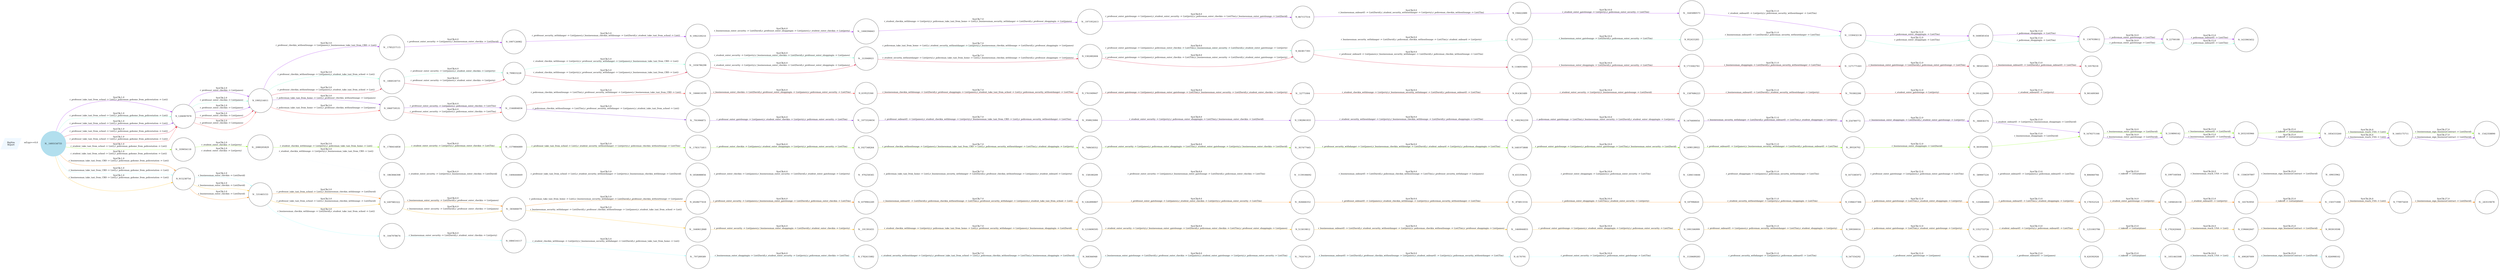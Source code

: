 digraph reaction_graph {
   rankdir=LR;
   Node [shape = circle];
   BigSim_Report [shape = parallelogram color = aliceblue style=filled label="BigSim
Report"];
BigSim_Report -> N__1493154733[color = aliceblue label = "wExpr==0.0
"];
 N__1493154733
 [shape=circle, color=lightblue2, style=filled];
N_1206907878[ label="N_1206907878"];
 N__1493154733 -> N_1206907878[ color = purple label = "SysClk:1.0
r_professor_take_taxi_from_school -> List(),r_policeman_gohome_from_policestation -> List()"];
N_1995214011[ label="N_1995214011"];
 N_1206907878 -> N_1995214011[ color = purple label = "SysClk:2.0
r_professor_enter_checkin -> List(james)"];
N__1785257115[ label="N__1785257115"];
 N_1995214011 -> N__1785257115[ color = purple label = "SysClk:3.0
r_professor_checkin_withoutlounge -> List(james),r_businessman_take_taxi_from_CBD -> List()"];
N_1997126982[ label="N_1997126982"];
 N__1785257115 -> N_1997126982[ color = purple label = "SysClk:4.0
r_professor_enter_security -> List(james),r_businessman_enter_checkin -> List(David)"];
N_1992339210[ label="N_1992339210"];
 N_1997126982 -> N_1992339210[ color = purple label = "SysClk:5.0
r_professor_security_withdanger -> List(james),r_businessman_checkin_withlounge -> List(David),r_student_take_taxi_from_school -> List()"];
N__1000394663[ label="N__1000394663"];
 N_1992339210 -> N__1000394663[ color = purple label = "SysClk:6.0
r_businessman_enter_security -> List(David),r_professor_enter_shoppingin -> List(james),r_student_enter_checkin -> List(jerry)"];
N__1971952413[ label="N__1971952413"];
 N__1000394663 -> N__1971952413[ color = purple label = "SysClk:7.0
r_student_checkin_withlounge -> List(jerry),r_policeman_take_taxi_from_home -> List(),r_businessman_security_withdanger -> List(David),r_professor_shoppingin -> List(james)"];
N_867157514[ label="N_867157514"];
 N__1971952413 -> N_867157514[ color = purple label = "SysClk:8.0
r_professor_enter_gatelounge -> List(james),r_student_enter_security -> List(jerry),r_policeman_enter_checkin -> List(Tim),r_businessman_enter_gatelounge -> List(David)"];
N_194422089[ label="N_194422089"];
 N_867157514 -> N_194422089[ color = purple label = "SysClk:9.0
r_businessman_onboard1 -> List(David),r_student_security_withoutdanger -> List(jerry),r_policeman_checkin_withoutlounge -> List(Tim)"];
N__1645080573[ label="N__1645080573"];
 N_194422089 -> N__1645080573[ color = purple label = "SysClk:10.0
r_student_enter_gatelounge -> List(jerry),r_policeman_enter_security -> List(Tim)"];
N__1330432136[ label="N__1330432136"];
 N__1645080573 -> N__1330432136[ color = purple label = "SysClk:11.0
r_student_onboard1 -> List(jerry),r_policeman_security_withoutdanger -> List(Tim)"];
N_1608581454[ label="N_1608581454"];
 N__1330432136 -> N_1608581454[ color = purple label = "SysClk:12.0
r_policeman_enter_shoppingin -> List(Tim)"];
N__1347038612[ label="N__1347038612"];
 N_1608581454 -> N__1347038612[ color = purple label = "SysClk:13.0
r_policeman_shoppingin -> List(Tim)"];
N_22700180[ label="N_22700180"];
 N__1347038612 -> N_22700180[ color = purple label = "SysClk:14.0
r_policeman_enter_gatelounge -> List(Tim)"];
N_1433903452[ label="N_1433903452"];
 N_22700180 -> N_1433903452[ color = purple label = "SysClk:15.0
r_policeman_onboard1 -> List(Tim)"];
N_915238754[ label="N_915238754"];
 N__1493154733 -> N_915238754[ color = darkgoldenrod1 label = "SysClk:1.0
r_businessman_take_taxi_from_CBD -> List(),r_policeman_gohome_from_policestation -> List()"];
N__531465153[ label="N__531465153"];
 N_915238754 -> N__531465153[ color = darkgoldenrod1 label = "SysClk:2.0
r_businessman_enter_checkin -> List(David)"];
N_1097985322[ label="N_1097985322"];
 N__531465153 -> N_1097985322[ color = darkgoldenrod1 label = "SysClk:3.0
r_professor_take_taxi_from_school -> List(),r_businessman_checkin_withlounge -> List(David)"];
N__583684079[ label="N__583684079"];
 N_1097985322 -> N__583684079[ color = darkgoldenrod1 label = "SysClk:4.0
r_businessman_enter_security -> List(David),r_professor_enter_checkin -> List(james)"];
N__1640612848[ label="N__1640612848"];
 N__583684079 -> N__1640612848[ color = darkgoldenrod1 label = "SysClk:5.0
r_businessman_security_withdanger -> List(David),r_professor_checkin_withoutlounge -> List(james),r_student_take_taxi_from_school -> List()"];
N__191391655[ label="N__191391655"];
 N__1640612848 -> N__191391655[ color = darkgoldenrod1 label = "SysClk:6.0
r_professor_enter_security -> List(james),r_businessman_enter_shoppingin -> List(David),r_student_enter_checkin -> List(jerry)"];
N_1210690595[ label="N_1210690595"];
 N__191391655 -> N_1210690595[ color = darkgoldenrod1 label = "SysClk:7.0
r_student_checkin_withlounge -> List(jerry),r_policeman_take_taxi_from_home -> List(),r_professor_security_withdanger -> List(james),r_businessman_shoppingin -> List(David)"];
N_513019812[ label="N_513019812"];
 N_1210690595 -> N_513019812[ color = darkgoldenrod1 label = "SysClk:8.0
r_student_enter_security -> List(jerry),r_businessman_enter_gatelounge -> List(David),r_policeman_enter_checkin -> List(Tim),r_professor_enter_shoppingin -> List(james)"];
N__1460044831[ label="N__1460044831"];
 N_513019812 -> N__1460044831[ color = darkgoldenrod1 label = "SysClk:9.0
r_businessman_onboard1 -> List(David),r_student_security_withoutdanger -> List(jerry),r_policeman_checkin_withoutlounge -> List(Tim),r_professor_shoppingin -> List(james)"];
N_1991506999[ label="N_1991506999"];
 N__1460044831 -> N_1991506999[ color = darkgoldenrod1 label = "SysClk:10.0
r_professor_enter_gatelounge -> List(james),r_student_enter_shoppingin -> List(jerry),r_policeman_enter_security -> List(Tim)"];
N_599300016[ label="N_599300016"];
 N_1991506999 -> N_599300016[ color = darkgoldenrod1 label = "SysClk:11.0
r_professor_onboard1 -> List(james),r_policeman_security_withoutdanger -> List(Tim),r_student_shoppingin -> List(jerry)"];
N_1352733726[ label="N_1352733726"];
 N_599300016 -> N_1352733726[ color = darkgoldenrod1 label = "SysClk:12.0
r_policeman_enter_gatelounge -> List(Tim),r_student_enter_gatelounge -> List(jerry)"];
N__1251003786[ label="N__1251003786"];
 N_1352733726 -> N__1251003786[ color = darkgoldenrod1 label = "SysClk:13.0
r_student_onboard1 -> List(jerry),r_policeman_onboard1 -> List(Tim)"];
N_1702420444[ label="N_1702420444"];
 N__1251003786 -> N_1702420444[ color = darkgoldenrod1 label = "SysClk:23.0
r_takeoff -> List(airplane)"];
N_1596662647[ label="N_1596662647"];
 N_1702420444 -> N_1596662647[ color = darkgoldenrod1 label = "SysClk:24.0
r_businessman_reach_USA -> List()"];
N_993919598[ label="N_993919598"];
 N_1596662647 -> N_993919598[ color = darkgoldenrod1 label = "SysClk:25.0
r_businessman_sign_businessContract -> List(David)"];
N__939056118[ label="N__939056118"];
 N__1493154733 -> N__939056118[ color = chartreuse1 label = "SysClk:1.0
r_student_take_taxi_from_school -> List(),r_policeman_gohome_from_policestation -> List()"];
N__2080205829[ label="N__2080205829"];
 N__939056118 -> N__2080205829[ color = chartreuse1 label = "SysClk:2.0
r_student_enter_checkin -> List(jerry)"];
N__1780416858[ label="N__1780416858"];
 N__2080205829 -> N__1780416858[ color = chartreuse1 label = "SysClk:3.0
r_student_checkin_withlounge -> List(jerry),r_policeman_take_taxi_from_home -> List()"];
N__1579806889[ label="N__1579806889"];
 N__1780416858 -> N__1579806889[ color = chartreuse1 label = "SysClk:4.0
r_student_enter_security -> List(jerry),r_policeman_enter_checkin -> List(Tim)"];
N__1783171811[ label="N__1783171811"];
 N__1579806889 -> N__1783171811[ color = chartreuse1 label = "SysClk:5.0
r_professor_take_taxi_from_school -> List(),r_student_security_withoutdanger -> List(jerry),r_policeman_checkin_withoutlounge -> List(Tim)"];
N_1927348264[ label="N_1927348264"];
 N__1783171811 -> N_1927348264[ color = chartreuse1 label = "SysClk:6.0
r_professor_enter_checkin -> List(james),r_student_enter_shoppingin -> List(jerry),r_policeman_enter_security -> List(Tim)"];
N__748658352[ label="N__748658352"];
 N_1927348264 -> N__748658352[ color = chartreuse1 label = "SysClk:7.0
r_professor_checkin_withoutlounge -> List(james),r_businessman_take_taxi_from_CBD -> List(),r_policeman_security_withoutdanger -> List(Tim),r_student_shoppingin -> List(jerry)"];
N__957477445[ label="N__957477445"];
 N__748658352 -> N__957477445[ color = chartreuse1 label = "SysClk:8.0
r_professor_enter_security -> List(james),r_policeman_enter_shoppingin -> List(Tim),r_student_enter_gatelounge -> List(jerry),r_businessman_enter_checkin -> List(David)"];
N_1681973808[ label="N_1681973808"];
 N__957477445 -> N_1681973808[ color = chartreuse1 label = "SysClk:9.0
r_professor_security_withdanger -> List(james),r_businessman_checkin_withlounge -> List(David),r_student_onboard -> List(jerry),r_policeman_shoppingin -> List(Tim)"];
N_1498128022[ label="N_1498128022"];
 N_1681973808 -> N_1498128022[ color = chartreuse1 label = "SysClk:10.0
r_professor_enter_gatelounge -> List(james),r_policeman_enter_gatelounge -> List(Tim),r_businessman_enter_security -> List(David)"];
N__89326702[ label="N__89326702"];
 N_1498128022 -> N__89326702[ color = chartreuse1 label = "SysClk:11.0
r_professor_onboard1 -> List(james),r_businessman_security_withdanger -> List(David),r_policeman_onboard1 -> List(Tim)"];
N_383956906[ label="N_383956906"];
 N__89326702 -> N_383956906[ color = chartreuse1 label = "SysClk:12.0
r_businessman_enter_shoppingin -> List(David)"];
N_1676571166[ label="N_1676571166"];
 N_383956906 -> N_1676571166[ color = chartreuse1 label = "SysClk:13.0
r_businessman_shoppingin -> List(David)"];
N_519890142[ label="N_519890142"];
 N_1676571166 -> N_519890142[ color = chartreuse1 label = "SysClk:14.0
r_businessman_enter_gatelounge -> List(David)"];
N_2032183966[ label="N_2032183966"];
 N_519890142 -> N_2032183966[ color = chartreuse1 label = "SysClk:15.0
r_businessman_onboard1 -> List(David)"];
N__1854333260[ label="N__1854333260"];
 N_2032183966 -> N__1854333260[ color = chartreuse1 label = "SysClk:25.0
r_takeoff -> List(airplane)"];
N_1605175711[ label="N_1605175711"];
 N__1854333260 -> N_1605175711[ color = chartreuse1 label = "SysClk:26.0
r_businessman_reach_USA -> List()"];
N__1542358890[ label="N__1542358890"];
 N_1605175711 -> N__1542358890[ color = chartreuse1 label = "SysClk:27.0
r_businessman_sign_businessContract -> List(David)"];
N_915238754[ label="N_915238754"];
 N__1493154733 -> N_915238754[ color = darkorange1 label = "SysClk:1.0
r_businessman_take_taxi_from_CBD -> List(),r_policeman_gohome_from_policestation -> List()"];
N__531465153[ label="N__531465153"];
 N_915238754 -> N__531465153[ color = darkorange1 label = "SysClk:2.0
r_businessman_enter_checkin -> List(David)"];
N_1097985322[ label="N_1097985322"];
 N__531465153 -> N_1097985322[ color = darkorange1 label = "SysClk:3.0
r_professor_take_taxi_from_school -> List(),r_businessman_checkin_withlounge -> List(David)"];
N__583684079[ label="N__583684079"];
 N_1097985322 -> N__583684079[ color = darkorange1 label = "SysClk:4.0
r_businessman_enter_security -> List(David),r_professor_enter_checkin -> List(james)"];
N_2028677418[ label="N_2028677418"];
 N__583684079 -> N_2028677418[ color = darkorange1 label = "SysClk:5.0
r_policeman_take_taxi_from_home -> List(),r_businessman_security_withdanger -> List(David),r_professor_checkin_withoutlounge -> List(james)"];
N_1079902249[ label="N_1079902249"];
 N_2028677418 -> N_1079902249[ color = darkorange1 label = "SysClk:6.0
r_professor_enter_security -> List(james),r_businessman_enter_gatelounge -> List(David),r_policeman_enter_checkin -> List(Tim)"];
N_1262890807[ label="N_1262890807"];
 N_1079902249 -> N_1262890807[ color = darkorange1 label = "SysClk:7.0
r_businessman_onboard1 -> List(David),r_policeman_checkin_withoutlounge -> List(Tim),r_professor_security_withdanger -> List(james),r_student_take_taxi_from_school -> List()"];
N__826666352[ label="N__826666352"];
 N_1262890807 -> N__826666352[ color = darkorange1 label = "SysClk:8.0
r_professor_enter_gatelounge -> List(james),r_student_enter_checkin -> List(jerry),r_policeman_enter_security -> List(Tim)"];
N__874813316[ label="N__874813316"];
 N__826666352 -> N__874813316[ color = darkorange1 label = "SysClk:9.0
r_professor_onboard1 -> List(james),r_student_checkin_withlounge -> List(jerry),r_policeman_security_withoutdanger -> List(Tim)"];
N_187996820[ label="N_187996820"];
 N__874813316 -> N_187996820[ color = darkorange1 label = "SysClk:10.0
r_policeman_enter_shoppingin -> List(Tim),r_student_enter_security -> List(jerry)"];
N_1596637384[ label="N_1596637384"];
 N_187996820 -> N_1596637384[ color = darkorange1 label = "SysClk:11.0
r_student_security_withoutdanger -> List(jerry),r_policeman_shoppingin -> List(Tim)"];
N__1256864860[ label="N__1256864860"];
 N_1596637384 -> N__1256864860[ color = darkorange1 label = "SysClk:12.0
r_policeman_enter_gatelounge -> List(Tim),r_student_enter_shoppingin -> List(jerry)"];
N_178352524[ label="N_178352524"];
 N__1256864860 -> N_178352524[ color = darkorange1 label = "SysClk:13.0
r_policeman_onboard1 -> List(Tim),r_student_shoppingin -> List(jerry)"];
N__1494026158[ label="N__1494026158"];
 N_178352524 -> N__1494026158[ color = darkorange1 label = "SysClk:14.0
r_student_enter_gatelounge -> List(jerry)"];
N__165763950[ label="N__165763950"];
 N__1494026158 -> N__165763950[ color = darkorange1 label = "SysClk:15.0
r_student_onboard1 -> List(jerry)"];
N__150371008[ label="N__150371008"];
 N__165763950 -> N__150371008[ color = darkorange1 label = "SysClk:25.0
r_takeoff -> List(airplane)"];
N_779975659[ label="N_779975659"];
 N__150371008 -> N_779975659[ color = darkorange1 label = "SysClk:26.0
r_businessman_reach_USA -> List()"];
N__243519478[ label="N__243519478"];
 N_779975659 -> N__243519478[ color = darkorange1 label = "SysClk:27.0
r_businessman_sign_businessContract -> List(David)"];
N_1206907878[ label="N_1206907878"];
 N__1493154733 -> N_1206907878[ color = aquamarine1 label = "SysClk:1.0
r_professor_take_taxi_from_school -> List(),r_policeman_gohome_from_policestation -> List()"];
N_1995214011[ label="N_1995214011"];
 N_1206907878 -> N_1995214011[ color = aquamarine1 label = "SysClk:2.0
r_professor_enter_checkin -> List(james)"];
N__1800530731[ label="N__1800530731"];
 N_1995214011 -> N__1800530731[ color = aquamarine1 label = "SysClk:3.0
r_professor_checkin_withoutlounge -> List(james),r_student_take_taxi_from_school -> List()"];
N_799833228[ label="N_799833228"];
 N__1800530731 -> N_799833228[ color = aquamarine1 label = "SysClk:4.0
r_professor_enter_security -> List(james),r_student_enter_checkin -> List(jerry)"];
N__1036786298[ label="N__1036786298"];
 N_799833228 -> N__1036786298[ color = aquamarine1 label = "SysClk:5.0
r_student_checkin_withlounge -> List(jerry),r_professor_security_withdanger -> List(james),r_businessman_take_taxi_from_CBD -> List()"];
N__553048021[ label="N__553048021"];
 N__1036786298 -> N__553048021[ color = aquamarine1 label = "SysClk:6.0
r_student_enter_security -> List(jerry),r_businessman_enter_checkin -> List(David),r_professor_enter_shoppingin -> List(james)"];
N_1302482604[ label="N_1302482604"];
 N__553048021 -> N_1302482604[ color = aquamarine1 label = "SysClk:7.0
r_policeman_take_taxi_from_home -> List(),r_student_security_withoutdanger -> List(jerry),r_businessman_checkin_withlounge -> List(David),r_professor_shoppingin -> List(james)"];
N_843817393[ label="N_843817393"];
 N_1302482604 -> N_843817393[ color = aquamarine1 label = "SysClk:8.0
r_professor_enter_gatelounge -> List(james),r_policeman_enter_checkin -> List(Tim),r_businessman_enter_security -> List(David),r_student_enter_gatelounge -> List(jerry)"];
N__1277519567[ label="N__1277519567"];
 N_843817393 -> N__1277519567[ color = aquamarine1 label = "SysClk:9.0
r_businessman_security_withdanger -> List(David),r_policeman_checkin_withoutlounge -> List(Tim),r_student_onboard -> List(jerry)"];
N_952433283[ label="N_952433283"];
 N__1277519567 -> N_952433283[ color = aquamarine1 label = "SysClk:10.0
r_businessman_enter_gatelounge -> List(David),r_policeman_enter_security -> List(Tim)"];
N__1330432136[ label="N__1330432136"];
 N_952433283 -> N__1330432136[ color = aquamarine1 label = "SysClk:11.0
r_businessman_onboard1 -> List(David),r_policeman_security_withoutdanger -> List(Tim)"];
N_1608581454[ label="N_1608581454"];
 N__1330432136 -> N_1608581454[ color = aquamarine1 label = "SysClk:12.0
r_policeman_enter_shoppingin -> List(Tim)"];
N__1347038612[ label="N__1347038612"];
 N_1608581454 -> N__1347038612[ color = aquamarine1 label = "SysClk:13.0
r_policeman_shoppingin -> List(Tim)"];
N_22700180[ label="N_22700180"];
 N__1347038612 -> N_22700180[ color = aquamarine1 label = "SysClk:14.0
r_policeman_enter_gatelounge -> List(Tim)"];
N_1433903452[ label="N_1433903452"];
 N_22700180 -> N_1433903452[ color = aquamarine1 label = "SysClk:15.0
r_policeman_onboard1 -> List(Tim)"];
N__939056118[ label="N__939056118"];
 N__1493154733 -> N__939056118[ color = aliceblue label = "SysClk:1.0
r_student_take_taxi_from_school -> List(),r_policeman_gohome_from_policestation -> List()"];
N__2080205829[ label="N__2080205829"];
 N__939056118 -> N__2080205829[ color = aliceblue label = "SysClk:2.0
r_student_enter_checkin -> List(jerry)"];
N__1863846308[ label="N__1863846308"];
 N__2080205829 -> N__1863846308[ color = aliceblue label = "SysClk:3.0
r_student_checkin_withlounge -> List(jerry),r_businessman_take_taxi_from_CBD -> List()"];
N__1406444669[ label="N__1406444669"];
 N__1863846308 -> N__1406444669[ color = aliceblue label = "SysClk:4.0
r_student_enter_security -> List(jerry),r_businessman_enter_checkin -> List(David)"];
N_1858088856[ label="N_1858088856"];
 N__1406444669 -> N_1858088856[ color = aliceblue label = "SysClk:5.0
r_professor_take_taxi_from_school -> List(),r_student_security_withoutdanger -> List(jerry),r_businessman_checkin_withlounge -> List(David)"];
N__976258345[ label="N__976258345"];
 N_1858088856 -> N__976258345[ color = aliceblue label = "SysClk:6.0
r_professor_enter_checkin -> List(james),r_businessman_enter_security -> List(David),r_student_enter_gatelounge -> List(jerry)"];
N__158180209[ label="N__158180209"];
 N__976258345 -> N__158180209[ color = aliceblue label = "SysClk:7.0
r_policeman_take_taxi_from_home -> List(),r_businessman_security_withdanger -> List(David),r_professor_checkin_withoutlounge -> List(james),r_student_onboard -> List(jerry)"];
N__1139106692[ label="N__1139106692"];
 N__158180209 -> N__1139106692[ color = aliceblue label = "SysClk:8.0
r_professor_enter_security -> List(james),r_businessman_enter_gatelounge -> List(David),r_policeman_enter_checkin -> List(Tim)"];
N_655359616[ label="N_655359616"];
 N__1139106692 -> N_655359616[ color = aliceblue label = "SysClk:9.0
r_businessman_onboard1 -> List(David),r_policeman_checkin_withoutlounge -> List(Tim),r_professor_security_withdanger -> List(james)"];
N__1284116644[ label="N__1284116644"];
 N_655359616 -> N__1284116644[ color = aliceblue label = "SysClk:10.0
r_professor_enter_shoppingin -> List(james),r_policeman_enter_security -> List(Tim)"];
N_1673385972[ label="N_1673385972"];
 N__1284116644 -> N_1673385972[ color = aliceblue label = "SysClk:11.0
r_professor_shoppingin -> List(james),r_policeman_security_withoutdanger -> List(Tim)"];
N__589007224[ label="N__589007224"];
 N_1673385972 -> N__589007224[ color = aliceblue label = "SysClk:12.0
r_professor_enter_gatelounge -> List(james),r_policeman_enter_gatelounge -> List(Tim)"];
N_806060766[ label="N_806060766"];
 N__589007224 -> N_806060766[ color = aliceblue label = "SysClk:13.0
r_professor_onboard1 -> List(james),r_policeman_onboard1 -> List(Tim)"];
N_1997160564[ label="N_1997160564"];
 N_806060766 -> N_1997160564[ color = aliceblue label = "SysClk:23.0
r_takeoff -> List(airplane)"];
N__1506597897[ label="N__1506597897"];
 N_1997160564 -> N__1506597897[ color = aliceblue label = "SysClk:24.0
r_businessman_reach_USA -> List()"];
N__69033962[ label="N__69033962"];
 N__1506597897 -> N__69033962[ color = aliceblue label = "SysClk:25.0
r_businessman_sign_businessContract -> List(David)"];
N_1206907878[ label="N_1206907878"];
 N__1493154733 -> N_1206907878[ color = blueviolet label = "SysClk:1.0
r_professor_take_taxi_from_school -> List(),r_policeman_gohome_from_policestation -> List()"];
N_1995214011[ label="N_1995214011"];
 N_1206907878 -> N_1995214011[ color = blueviolet label = "SysClk:2.0
r_professor_enter_checkin -> List(james)"];
N_1868759535[ label="N_1868759535"];
 N_1995214011 -> N_1868759535[ color = blueviolet label = "SysClk:3.0
r_policeman_take_taxi_from_home -> List(),r_professor_checkin_withoutlounge -> List(james)"];
N__1546804836[ label="N__1546804836"];
 N_1868759535 -> N__1546804836[ color = blueviolet label = "SysClk:4.0
r_professor_enter_security -> List(james),r_policeman_enter_checkin -> List(Tim)"];
N__791990873[ label="N__791990873"];
 N__1546804836 -> N__791990873[ color = blueviolet label = "SysClk:5.0
r_policeman_checkin_withoutlounge -> List(Tim),r_professor_security_withdanger -> List(james),r_student_take_taxi_from_school -> List()"];
N__1073324654[ label="N__1073324654"];
 N__791990873 -> N__1073324654[ color = blueviolet label = "SysClk:6.0
r_professor_enter_gatelounge -> List(james),r_student_enter_checkin -> List(jerry),r_policeman_enter_security -> List(Tim)"];
N__958823084[ label="N__958823084"];
 N__1073324654 -> N__958823084[ color = blueviolet label = "SysClk:7.0
r_professor_onboard1 -> List(james),r_student_checkin_withlounge -> List(jerry),r_businessman_take_taxi_from_CBD -> List(),r_policeman_security_withoutdanger -> List(Tim)"];
N_1382861833[ label="N_1382861833"];
 N__958823084 -> N_1382861833[ color = blueviolet label = "SysClk:8.0
r_student_enter_security -> List(jerry),r_policeman_enter_shoppingin -> List(Tim),r_businessman_enter_checkin -> List(David)"];
N__1002362250[ label="N__1002362250"];
 N_1382861833 -> N__1002362250[ color = blueviolet label = "SysClk:9.0
r_student_security_withoutdanger -> List(jerry),r_businessman_checkin_withlounge -> List(David),r_policeman_shoppingin -> List(Tim)"];
N_1474400054[ label="N_1474400054"];
 N__1002362250 -> N_1474400054[ color = blueviolet label = "SysClk:10.0
r_policeman_enter_gatelounge -> List(Tim),r_businessman_enter_security -> List(David),r_student_enter_shoppingin -> List(jerry)"];
N_254789772[ label="N_254789772"];
 N_1474400054 -> N_254789772[ color = blueviolet label = "SysClk:11.0
r_businessman_security_withdanger -> List(David),r_policeman_onboard1 -> List(Tim),r_student_shoppingin -> List(jerry)"];
N__366836374[ label="N__366836374"];
 N_254789772 -> N__366836374[ color = blueviolet label = "SysClk:12.0
r_businessman_enter_shoppingin -> List(David),r_student_enter_gatelounge -> List(jerry)"];
N_1676571166[ label="N_1676571166"];
 N__366836374 -> N_1676571166[ color = blueviolet label = "SysClk:13.0
r_student_onboard1 -> List(jerry),r_businessman_shoppingin -> List(David)"];
N_519890142[ label="N_519890142"];
 N_1676571166 -> N_519890142[ color = blueviolet label = "SysClk:14.0
r_businessman_enter_gatelounge -> List(David)"];
N_2032183966[ label="N_2032183966"];
 N_519890142 -> N_2032183966[ color = blueviolet label = "SysClk:15.0
r_businessman_onboard1 -> List(David)"];
N__1854333260[ label="N__1854333260"];
 N_2032183966 -> N__1854333260[ color = blueviolet label = "SysClk:25.0
r_takeoff -> List(airplane)"];
N_1605175711[ label="N_1605175711"];
 N__1854333260 -> N_1605175711[ color = blueviolet label = "SysClk:26.0
r_businessman_reach_USA -> List()"];
N__1542358890[ label="N__1542358890"];
 N_1605175711 -> N__1542358890[ color = blueviolet label = "SysClk:27.0
r_businessman_sign_businessContract -> List(David)"];
N_915238754[ label="N_915238754"];
 N__1493154733 -> N_915238754[ color = darkslategray1 label = "SysClk:1.0
r_businessman_take_taxi_from_CBD -> List(),r_policeman_gohome_from_policestation -> List()"];
N__531465153[ label="N__531465153"];
 N_915238754 -> N__531465153[ color = darkslategray1 label = "SysClk:2.0
r_businessman_enter_checkin -> List(David)"];
N__1047978674[ label="N__1047978674"];
 N__531465153 -> N__1047978674[ color = darkslategray1 label = "SysClk:3.0
r_businessman_checkin_withlounge -> List(David),r_student_take_taxi_from_school -> List()"];
N_1884516117[ label="N_1884516117"];
 N__1047978674 -> N_1884516117[ color = darkslategray1 label = "SysClk:4.0
r_businessman_enter_security -> List(David),r_student_enter_checkin -> List(jerry)"];
N__797289589[ label="N__797289589"];
 N_1884516117 -> N__797289589[ color = darkslategray1 label = "SysClk:5.0
r_student_checkin_withlounge -> List(jerry),r_businessman_security_withdanger -> List(David),r_policeman_take_taxi_from_home -> List()"];
N_1782615082[ label="N_1782615082"];
 N__797289589 -> N_1782615082[ color = darkslategray1 label = "SysClk:6.0
r_businessman_enter_shoppingin -> List(David),r_student_enter_security -> List(jerry),r_policeman_enter_checkin -> List(Tim)"];
N_368366948[ label="N_368366948"];
 N_1782615082 -> N_368366948[ color = darkslategray1 label = "SysClk:7.0
r_student_security_withoutdanger -> List(jerry),r_professor_take_taxi_from_school -> List(),r_policeman_checkin_withoutlounge -> List(Tim),r_businessman_shoppingin -> List(David)"];
N__792674129[ label="N__792674129"];
 N_368366948 -> N__792674129[ color = darkslategray1 label = "SysClk:8.0
r_businessman_enter_gatelounge -> List(David),r_professor_enter_checkin -> List(james),r_student_enter_gatelounge -> List(jerry),r_policeman_enter_security -> List(Tim)"];
N_4170791[ label="N_4170791"];
 N__792674129 -> N_4170791[ color = darkslategray1 label = "SysClk:9.0
r_businessman_onboard1 -> List(David),r_professor_checkin_withoutlounge -> List(james),r_student_onboard1 -> List(jerry),r_policeman_security_withoutdanger -> List(Tim)"];
N__1530689283[ label="N__1530689283"];
 N_4170791 -> N__1530689283[ color = darkslategray1 label = "SysClk:10.0
r_professor_enter_security -> List(james),r_policeman_enter_gatelounge -> List(Tim)"];
N_547354292[ label="N_547354292"];
 N__1530689283 -> N_547354292[ color = darkslategray1 label = "SysClk:11.0
r_professor_security_withdanger -> List(james),r_policeman_onboard1 -> List(Tim)"];
N__567886448[ label="N__567886448"];
 N_547354292 -> N__567886448[ color = darkslategray1 label = "SysClk:12.0
r_professor_enter_gatelounge -> List(james)"];
N_620392926[ label="N_620392926"];
 N__567886448 -> N_620392926[ color = darkslategray1 label = "SysClk:13.0
r_professor_onboard1 -> List(james)"];
N__1051463308[ label="N__1051463308"];
 N_620392926 -> N__1051463308[ color = darkslategray1 label = "SysClk:23.0
r_takeoff -> List(airplane)"];
N__690287009[ label="N__690287009"];
 N__1051463308 -> N__690287009[ color = darkslategray1 label = "SysClk:24.0
r_businessman_reach_USA -> List()"];
N_826998102[ label="N_826998102"];
 N__690287009 -> N_826998102[ color = darkslategray1 label = "SysClk:25.0
r_businessman_sign_businessContract -> List(David)"];
N_1206907878[ label="N_1206907878"];
 N__1493154733 -> N_1206907878[ color = crimson label = "SysClk:1.0
r_professor_take_taxi_from_school -> List(),r_policeman_gohome_from_policestation -> List()"];
N_1995214011[ label="N_1995214011"];
 N_1206907878 -> N_1995214011[ color = crimson label = "SysClk:2.0
r_professor_enter_checkin -> List(james)"];
N__1800530731[ label="N__1800530731"];
 N_1995214011 -> N__1800530731[ color = crimson label = "SysClk:3.0
r_professor_checkin_withoutlounge -> List(james),r_student_take_taxi_from_school -> List()"];
N_799833228[ label="N_799833228"];
 N__1800530731 -> N_799833228[ color = crimson label = "SysClk:4.0
r_professor_enter_security -> List(james),r_student_enter_checkin -> List(jerry)"];
N__1036786298[ label="N__1036786298"];
 N_799833228 -> N__1036786298[ color = crimson label = "SysClk:5.0
r_student_checkin_withlounge -> List(jerry),r_professor_security_withdanger -> List(james),r_businessman_take_taxi_from_CBD -> List()"];
N__553048021[ label="N__553048021"];
 N__1036786298 -> N__553048021[ color = crimson label = "SysClk:6.0
r_student_enter_security -> List(jerry),r_businessman_enter_checkin -> List(David),r_professor_enter_shoppingin -> List(james)"];
N_1302482604[ label="N_1302482604"];
 N__553048021 -> N_1302482604[ color = crimson label = "SysClk:7.0
r_student_security_withoutdanger -> List(jerry),r_policeman_take_taxi_from_home -> List(),r_businessman_checkin_withlounge -> List(David),r_professor_shoppingin -> List(james)"];
N_843817393[ label="N_843817393"];
 N_1302482604 -> N_843817393[ color = crimson label = "SysClk:8.0
r_professor_enter_gatelounge -> List(james),r_policeman_enter_checkin -> List(Tim),r_businessman_enter_security -> List(David),r_student_enter_gatelounge -> List(jerry)"];
N_1106919491[ label="N_1106919491"];
 N_843817393 -> N_1106919491[ color = crimson label = "SysClk:9.0
r_professor_onboard -> List(james),r_businessman_security_withdanger -> List(David),r_policeman_checkin_withoutlounge -> List(Tim)"];
N_1715042761[ label="N_1715042761"];
 N_1106919491 -> N_1715042761[ color = crimson label = "SysClk:10.0
r_businessman_enter_shoppingin -> List(David),r_policeman_enter_security -> List(Tim)"];
N__1271771441[ label="N__1271771441"];
 N_1715042761 -> N__1271771441[ color = crimson label = "SysClk:11.0
r_businessman_shoppingin -> List(David),r_policeman_security_withoutdanger -> List(Tim)"];
N__985652465[ label="N__985652465"];
 N__1271771441 -> N__985652465[ color = crimson label = "SysClk:12.0
r_businessman_enter_gatelounge -> List(David),r_policeman_enter_gatelounge -> List(Tim)"];
N_10578218[ label="N_10578218"];
 N__985652465 -> N_10578218[ color = crimson label = "SysClk:13.0
r_businessman_onboard1 -> List(David),r_policeman_onboard1 -> List(Tim)"];
N_1206907878[ label="N_1206907878"];
 N__1493154733 -> N_1206907878[ color = brown1 label = "SysClk:1.0
r_professor_take_taxi_from_school -> List(),r_policeman_gohome_from_policestation -> List()"];
N_1995214011[ label="N_1995214011"];
 N_1206907878 -> N_1995214011[ color = brown1 label = "SysClk:2.0
r_professor_enter_checkin -> List(james)"];
N_1868759535[ label="N_1868759535"];
 N_1995214011 -> N_1868759535[ color = brown1 label = "SysClk:3.0
r_policeman_take_taxi_from_home -> List(),r_professor_checkin_withoutlounge -> List(james)"];
N__1546804836[ label="N__1546804836"];
 N_1868759535 -> N__1546804836[ color = brown1 label = "SysClk:4.0
r_professor_enter_security -> List(james),r_policeman_enter_checkin -> List(Tim)"];
N__1666614199[ label="N__1666614199"];
 N__1546804836 -> N__1666614199[ color = brown1 label = "SysClk:5.0
r_policeman_checkin_withoutlounge -> List(Tim),r_professor_security_withdanger -> List(james),r_businessman_take_taxi_from_CBD -> List()"];
N_619525344[ label="N_619525344"];
 N__1666614199 -> N_619525344[ color = brown1 label = "SysClk:6.0
r_businessman_enter_checkin -> List(David),r_professor_enter_shoppingin -> List(james),r_policeman_enter_security -> List(Tim)"];
N_1761049647[ label="N_1761049647"];
 N_619525344 -> N_1761049647[ color = brown1 label = "SysClk:7.0
r_businessman_checkin_withlounge -> List(David),r_professor_shoppingin -> List(james),r_student_take_taxi_from_school -> List(),r_policeman_security_withoutdanger -> List(Tim)"];
N__52771004[ label="N__52771004"];
 N_1761049647 -> N__52771004[ color = brown1 label = "SysClk:8.0
r_professor_enter_gatelounge -> List(james),r_policeman_enter_gatelounge -> List(Tim),r_businessman_enter_security -> List(David),r_student_enter_checkin -> List(jerry)"];
N_914361689[ label="N_914361689"];
 N__52771004 -> N_914361689[ color = brown1 label = "SysClk:9.0
r_student_checkin_withlounge -> List(jerry),r_businessman_security_withdanger -> List(David),r_policeman_onboard1 -> List(Tim)"];
N__1587686223[ label="N__1587686223"];
 N_914361689 -> N__1587686223[ color = brown1 label = "SysClk:10.0
r_student_enter_security -> List(jerry),r_businessman_enter_gatelounge -> List(David)"];
N__701802206[ label="N__701802206"];
 N__1587686223 -> N__701802206[ color = brown1 label = "SysClk:11.0
r_businessman_onboard1 -> List(David),r_student_security_withoutdanger -> List(jerry)"];
N_1914229090[ label="N_1914229090"];
 N__701802206 -> N_1914229090[ color = brown1 label = "SysClk:12.0
r_student_enter_gatelounge -> List(jerry)"];
N_901409360[ label="N_901409360"];
 N_1914229090 -> N_901409360[ color = brown1 label = "SysClk:13.0
r_student_onboard1 -> List(jerry)"];
}

